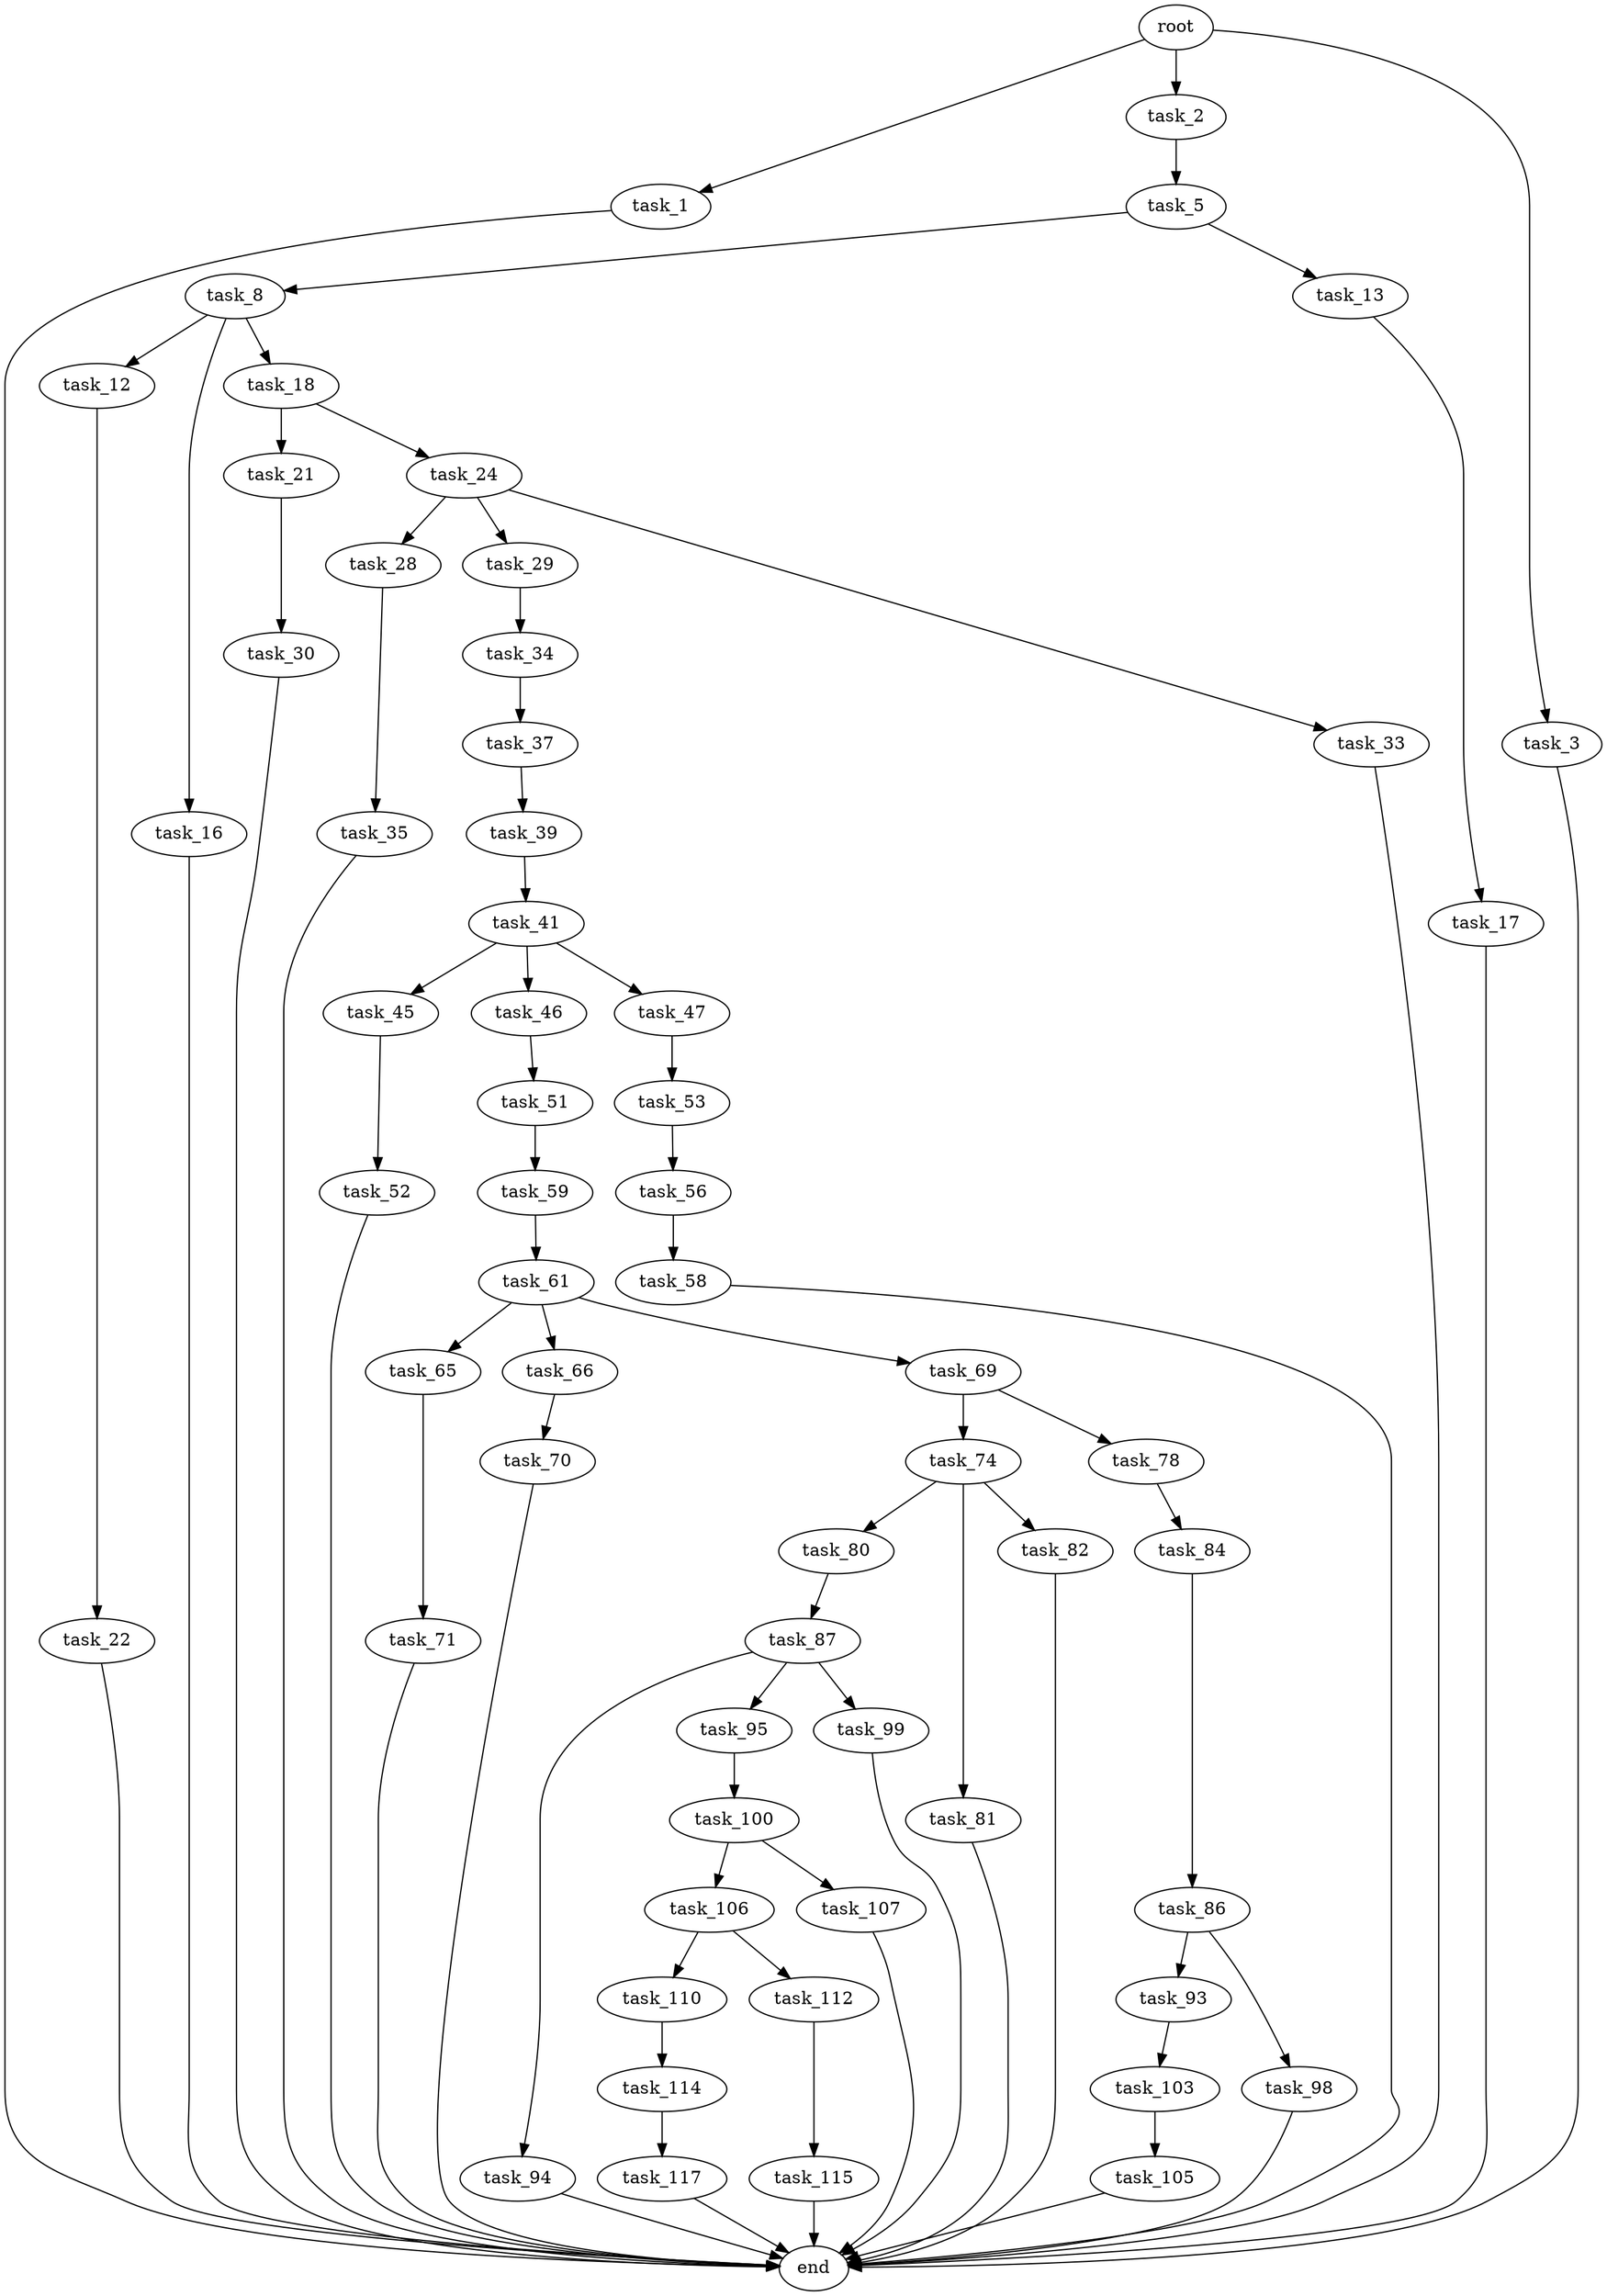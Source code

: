 digraph G {
  root [size="0.000000"];
  task_1 [size="549755813888.000000"];
  task_2 [size="1073741824000.000000"];
  task_3 [size="78390781444.000000"];
  task_5 [size="26131988797.000000"];
  task_8 [size="652523742416.000000"];
  task_12 [size="74798912013.000000"];
  task_13 [size="18238433192.000000"];
  task_16 [size="28874019911.000000"];
  task_17 [size="143387911328.000000"];
  task_18 [size="182003214418.000000"];
  task_21 [size="163126635403.000000"];
  task_22 [size="10117942046.000000"];
  task_24 [size="8589934592.000000"];
  task_28 [size="8589934592.000000"];
  task_29 [size="832891121516.000000"];
  task_30 [size="25541991752.000000"];
  task_33 [size="6687647820.000000"];
  task_34 [size="8364533206.000000"];
  task_35 [size="143864087614.000000"];
  task_37 [size="646569643396.000000"];
  task_39 [size="969728811.000000"];
  task_41 [size="36532921693.000000"];
  task_45 [size="826668218023.000000"];
  task_46 [size="3452236445.000000"];
  task_47 [size="29792548376.000000"];
  task_51 [size="7148774751.000000"];
  task_52 [size="51238333249.000000"];
  task_53 [size="366865527604.000000"];
  task_56 [size="231928233984.000000"];
  task_58 [size="204698212610.000000"];
  task_59 [size="8589934592.000000"];
  task_61 [size="785451692374.000000"];
  task_65 [size="212777348918.000000"];
  task_66 [size="1073741824000.000000"];
  task_69 [size="14295044076.000000"];
  task_70 [size="1073741824000.000000"];
  task_71 [size="43224711302.000000"];
  task_74 [size="126988936273.000000"];
  task_78 [size="34130440340.000000"];
  task_80 [size="782757789696.000000"];
  task_81 [size="14063075147.000000"];
  task_82 [size="134217728000.000000"];
  task_84 [size="368293445632.000000"];
  task_86 [size="549755813888.000000"];
  task_87 [size="549755813888.000000"];
  task_93 [size="19694715695.000000"];
  task_94 [size="45565868950.000000"];
  task_95 [size="108012156494.000000"];
  task_98 [size="68719476736.000000"];
  task_99 [size="782757789696.000000"];
  task_100 [size="2708833949.000000"];
  task_103 [size="8025094963.000000"];
  task_105 [size="782757789696.000000"];
  task_106 [size="147572686570.000000"];
  task_107 [size="9584436492.000000"];
  task_110 [size="2098490601.000000"];
  task_112 [size="231928233984.000000"];
  task_114 [size="549755813888.000000"];
  task_115 [size="715832865.000000"];
  task_117 [size="8589934592.000000"];
  end [size="0.000000"];

  root -> task_1 [size="1.000000"];
  root -> task_2 [size="1.000000"];
  root -> task_3 [size="1.000000"];
  task_1 -> end [size="1.000000"];
  task_2 -> task_5 [size="838860800.000000"];
  task_3 -> end [size="1.000000"];
  task_5 -> task_8 [size="33554432.000000"];
  task_5 -> task_13 [size="33554432.000000"];
  task_8 -> task_12 [size="838860800.000000"];
  task_8 -> task_16 [size="838860800.000000"];
  task_8 -> task_18 [size="838860800.000000"];
  task_12 -> task_22 [size="75497472.000000"];
  task_13 -> task_17 [size="411041792.000000"];
  task_16 -> end [size="1.000000"];
  task_17 -> end [size="1.000000"];
  task_18 -> task_21 [size="838860800.000000"];
  task_18 -> task_24 [size="838860800.000000"];
  task_21 -> task_30 [size="209715200.000000"];
  task_22 -> end [size="1.000000"];
  task_24 -> task_28 [size="33554432.000000"];
  task_24 -> task_29 [size="33554432.000000"];
  task_24 -> task_33 [size="33554432.000000"];
  task_28 -> task_35 [size="33554432.000000"];
  task_29 -> task_34 [size="838860800.000000"];
  task_30 -> end [size="1.000000"];
  task_33 -> end [size="1.000000"];
  task_34 -> task_37 [size="301989888.000000"];
  task_35 -> end [size="1.000000"];
  task_37 -> task_39 [size="679477248.000000"];
  task_39 -> task_41 [size="75497472.000000"];
  task_41 -> task_45 [size="134217728.000000"];
  task_41 -> task_46 [size="134217728.000000"];
  task_41 -> task_47 [size="134217728.000000"];
  task_45 -> task_52 [size="536870912.000000"];
  task_46 -> task_51 [size="301989888.000000"];
  task_47 -> task_53 [size="679477248.000000"];
  task_51 -> task_59 [size="679477248.000000"];
  task_52 -> end [size="1.000000"];
  task_53 -> task_56 [size="301989888.000000"];
  task_56 -> task_58 [size="301989888.000000"];
  task_58 -> end [size="1.000000"];
  task_59 -> task_61 [size="33554432.000000"];
  task_61 -> task_65 [size="838860800.000000"];
  task_61 -> task_66 [size="838860800.000000"];
  task_61 -> task_69 [size="838860800.000000"];
  task_65 -> task_71 [size="209715200.000000"];
  task_66 -> task_70 [size="838860800.000000"];
  task_69 -> task_74 [size="301989888.000000"];
  task_69 -> task_78 [size="301989888.000000"];
  task_70 -> end [size="1.000000"];
  task_71 -> end [size="1.000000"];
  task_74 -> task_80 [size="134217728.000000"];
  task_74 -> task_81 [size="134217728.000000"];
  task_74 -> task_82 [size="134217728.000000"];
  task_78 -> task_84 [size="536870912.000000"];
  task_80 -> task_87 [size="679477248.000000"];
  task_81 -> end [size="1.000000"];
  task_82 -> end [size="1.000000"];
  task_84 -> task_86 [size="411041792.000000"];
  task_86 -> task_93 [size="536870912.000000"];
  task_86 -> task_98 [size="536870912.000000"];
  task_87 -> task_94 [size="536870912.000000"];
  task_87 -> task_95 [size="536870912.000000"];
  task_87 -> task_99 [size="536870912.000000"];
  task_93 -> task_103 [size="536870912.000000"];
  task_94 -> end [size="1.000000"];
  task_95 -> task_100 [size="75497472.000000"];
  task_98 -> end [size="1.000000"];
  task_99 -> end [size="1.000000"];
  task_100 -> task_106 [size="301989888.000000"];
  task_100 -> task_107 [size="301989888.000000"];
  task_103 -> task_105 [size="301989888.000000"];
  task_105 -> end [size="1.000000"];
  task_106 -> task_110 [size="134217728.000000"];
  task_106 -> task_112 [size="134217728.000000"];
  task_107 -> end [size="1.000000"];
  task_110 -> task_114 [size="134217728.000000"];
  task_112 -> task_115 [size="301989888.000000"];
  task_114 -> task_117 [size="536870912.000000"];
  task_115 -> end [size="1.000000"];
  task_117 -> end [size="1.000000"];
}
